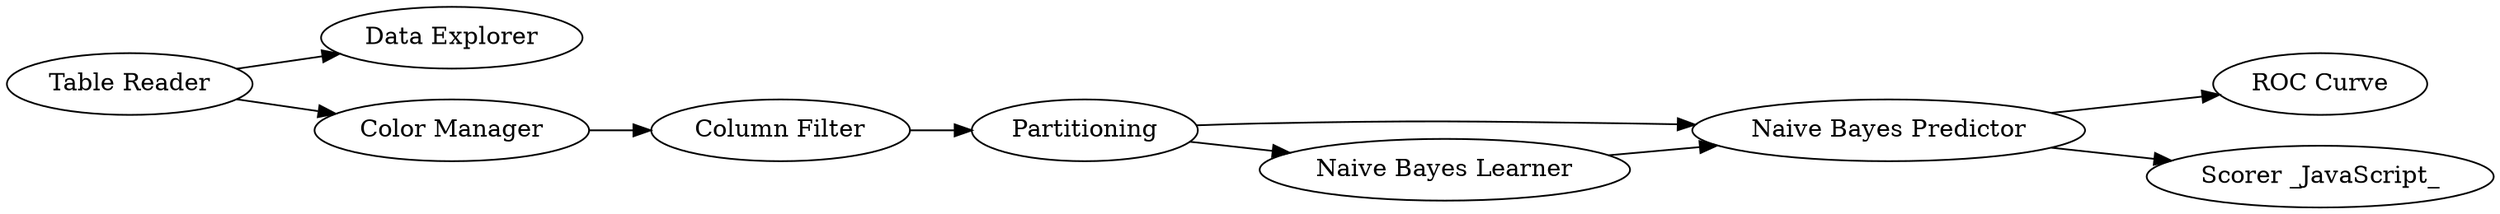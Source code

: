digraph {
	"-1003686430001041273_10" [label="Naive Bayes Predictor"]
	"-1003686430001041273_11" [label="ROC Curve"]
	"-1003686430001041273_2" [label="Data Explorer"]
	"-1003686430001041273_3" [label="Column Filter"]
	"-1003686430001041273_1" [label="Table Reader"]
	"-1003686430001041273_8" [label="Scorer _JavaScript_"]
	"-1003686430001041273_7" [label="Color Manager"]
	"-1003686430001041273_5" [label=Partitioning]
	"-1003686430001041273_9" [label="Naive Bayes Learner"]
	"-1003686430001041273_7" -> "-1003686430001041273_3"
	"-1003686430001041273_5" -> "-1003686430001041273_10"
	"-1003686430001041273_10" -> "-1003686430001041273_8"
	"-1003686430001041273_5" -> "-1003686430001041273_9"
	"-1003686430001041273_10" -> "-1003686430001041273_11"
	"-1003686430001041273_1" -> "-1003686430001041273_7"
	"-1003686430001041273_9" -> "-1003686430001041273_10"
	"-1003686430001041273_1" -> "-1003686430001041273_2"
	"-1003686430001041273_3" -> "-1003686430001041273_5"
	rankdir=LR
}
